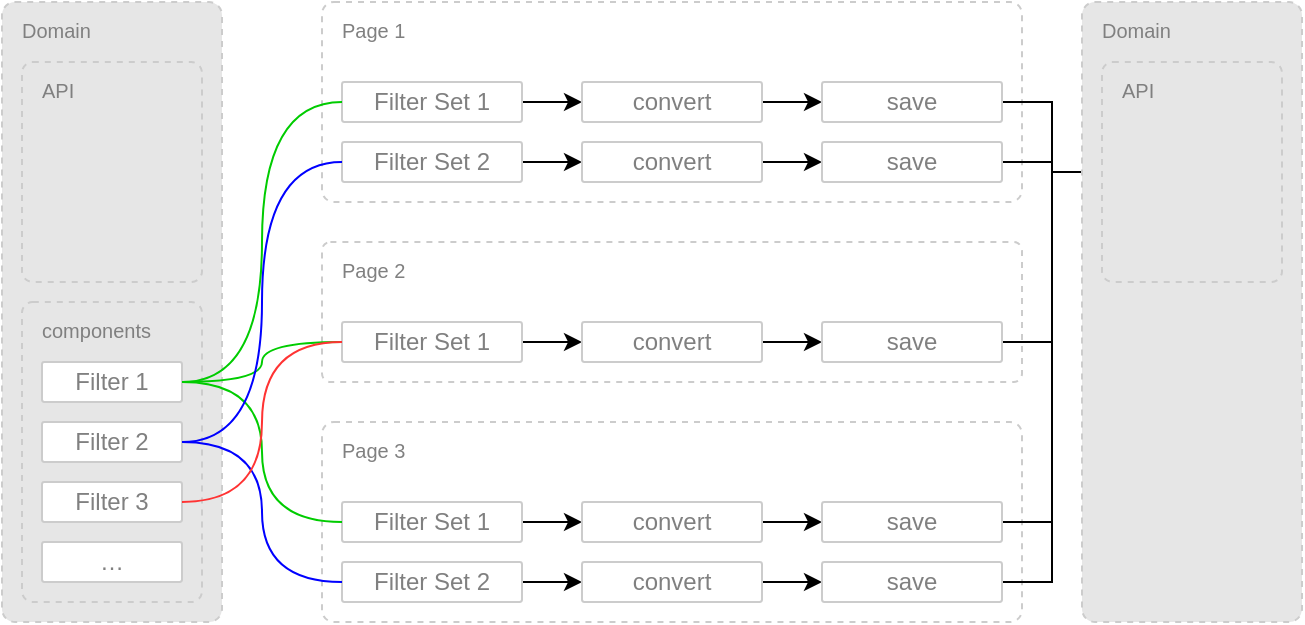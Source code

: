 <mxfile version="26.0.6">
  <diagram name="Page-1" id="ldurma7DL06uY25wETrp">
    <mxGraphModel dx="1078" dy="1850" grid="1" gridSize="10" guides="1" tooltips="1" connect="1" arrows="1" fold="1" page="1" pageScale="1" pageWidth="850" pageHeight="1100" math="0" shadow="0">
      <root>
        <mxCell id="0" />
        <mxCell id="1" parent="0" />
        <mxCell id="REy8N1wRO_hQXgHdiolt-44" value="Domain" style="rounded=1;whiteSpace=wrap;html=1;align=left;verticalAlign=top;spacingLeft=8;fontColor=#808080;strokeColor=#CCCCCC;dashed=1;spacingTop=2;arcSize=6;fillColor=#E6E6E6;fontSize=10;" vertex="1" parent="1">
          <mxGeometry x="80" y="-240" width="110" height="310" as="geometry" />
        </mxCell>
        <mxCell id="REy8N1wRO_hQXgHdiolt-92" value="components" style="rounded=1;whiteSpace=wrap;html=1;align=left;verticalAlign=top;spacingLeft=8;fontColor=#808080;strokeColor=#CCCCCC;dashed=1;spacingTop=2;arcSize=6;fillColor=#E6E6E6;fontSize=10;" vertex="1" parent="1">
          <mxGeometry x="90" y="-90" width="90" height="150" as="geometry" />
        </mxCell>
        <mxCell id="REy8N1wRO_hQXgHdiolt-45" value="Filter 1" style="rounded=1;whiteSpace=wrap;html=1;align=center;verticalAlign=middle;spacingLeft=0;fontColor=#808080;strokeColor=#CCCCCC;spacingTop=0;arcSize=6;fontStyle=0" vertex="1" parent="1">
          <mxGeometry x="100" y="-60" width="70" height="20" as="geometry" />
        </mxCell>
        <mxCell id="REy8N1wRO_hQXgHdiolt-46" value="Filter 2" style="rounded=1;whiteSpace=wrap;html=1;align=center;verticalAlign=middle;spacingLeft=0;fontColor=#808080;strokeColor=#CCCCCC;spacingTop=0;arcSize=6;fontStyle=0" vertex="1" parent="1">
          <mxGeometry x="100" y="-30" width="70" height="20" as="geometry" />
        </mxCell>
        <mxCell id="REy8N1wRO_hQXgHdiolt-47" value="Filter 3" style="rounded=1;whiteSpace=wrap;html=1;align=center;verticalAlign=middle;spacingLeft=0;fontColor=#808080;strokeColor=#CCCCCC;spacingTop=0;arcSize=6;fontStyle=0" vertex="1" parent="1">
          <mxGeometry x="100" width="70" height="20" as="geometry" />
        </mxCell>
        <mxCell id="REy8N1wRO_hQXgHdiolt-48" value="…" style="rounded=1;whiteSpace=wrap;html=1;align=center;verticalAlign=middle;spacingLeft=0;fontColor=#808080;strokeColor=#CCCCCC;spacingTop=0;arcSize=6;fontStyle=0" vertex="1" parent="1">
          <mxGeometry x="100" y="30" width="70" height="20" as="geometry" />
        </mxCell>
        <mxCell id="REy8N1wRO_hQXgHdiolt-49" value="Page 1" style="rounded=1;whiteSpace=wrap;html=1;align=left;verticalAlign=top;spacingLeft=8;fontColor=#808080;strokeColor=#CCCCCC;dashed=1;spacingTop=2;arcSize=6;fontStyle=0;fontSize=10;" vertex="1" parent="1">
          <mxGeometry x="240" y="-240" width="350" height="100" as="geometry" />
        </mxCell>
        <mxCell id="REy8N1wRO_hQXgHdiolt-52" style="edgeStyle=orthogonalEdgeStyle;rounded=0;orthogonalLoop=1;jettySize=auto;html=1;" edge="1" parent="1" source="REy8N1wRO_hQXgHdiolt-50" target="REy8N1wRO_hQXgHdiolt-51">
          <mxGeometry relative="1" as="geometry" />
        </mxCell>
        <mxCell id="REy8N1wRO_hQXgHdiolt-50" value="Filter Set 1" style="rounded=1;whiteSpace=wrap;html=1;align=center;verticalAlign=middle;spacingLeft=0;fontColor=#808080;strokeColor=#CCCCCC;spacingTop=0;arcSize=6;fontStyle=0" vertex="1" parent="1">
          <mxGeometry x="250" y="-200" width="90" height="20" as="geometry" />
        </mxCell>
        <mxCell id="REy8N1wRO_hQXgHdiolt-54" style="edgeStyle=orthogonalEdgeStyle;rounded=0;orthogonalLoop=1;jettySize=auto;html=1;" edge="1" parent="1" source="REy8N1wRO_hQXgHdiolt-51" target="REy8N1wRO_hQXgHdiolt-53">
          <mxGeometry relative="1" as="geometry" />
        </mxCell>
        <mxCell id="REy8N1wRO_hQXgHdiolt-51" value="convert" style="rounded=1;whiteSpace=wrap;html=1;align=center;verticalAlign=middle;spacingLeft=0;fontColor=#808080;strokeColor=#CCCCCC;spacingTop=0;arcSize=6;fontStyle=0" vertex="1" parent="1">
          <mxGeometry x="370" y="-200" width="90" height="20" as="geometry" />
        </mxCell>
        <mxCell id="REy8N1wRO_hQXgHdiolt-95" style="edgeStyle=orthogonalEdgeStyle;rounded=0;orthogonalLoop=1;jettySize=auto;html=1;" edge="1" parent="1" source="REy8N1wRO_hQXgHdiolt-53" target="REy8N1wRO_hQXgHdiolt-94">
          <mxGeometry relative="1" as="geometry" />
        </mxCell>
        <mxCell id="REy8N1wRO_hQXgHdiolt-53" value="save" style="rounded=1;whiteSpace=wrap;html=1;align=center;verticalAlign=middle;spacingLeft=0;fontColor=#808080;strokeColor=#CCCCCC;spacingTop=0;arcSize=6;fontStyle=0" vertex="1" parent="1">
          <mxGeometry x="490" y="-200" width="90" height="20" as="geometry" />
        </mxCell>
        <mxCell id="REy8N1wRO_hQXgHdiolt-55" style="edgeStyle=orthogonalEdgeStyle;rounded=0;orthogonalLoop=1;jettySize=auto;html=1;" edge="1" parent="1" source="REy8N1wRO_hQXgHdiolt-56" target="REy8N1wRO_hQXgHdiolt-58">
          <mxGeometry relative="1" as="geometry" />
        </mxCell>
        <mxCell id="REy8N1wRO_hQXgHdiolt-56" value="Filter Set 2" style="rounded=1;whiteSpace=wrap;html=1;align=center;verticalAlign=middle;spacingLeft=0;fontColor=#808080;strokeColor=#CCCCCC;spacingTop=0;arcSize=6;fontStyle=0" vertex="1" parent="1">
          <mxGeometry x="250" y="-170" width="90" height="20" as="geometry" />
        </mxCell>
        <mxCell id="REy8N1wRO_hQXgHdiolt-57" style="edgeStyle=orthogonalEdgeStyle;rounded=0;orthogonalLoop=1;jettySize=auto;html=1;" edge="1" parent="1" source="REy8N1wRO_hQXgHdiolt-58" target="REy8N1wRO_hQXgHdiolt-59">
          <mxGeometry relative="1" as="geometry" />
        </mxCell>
        <mxCell id="REy8N1wRO_hQXgHdiolt-58" value="convert" style="rounded=1;whiteSpace=wrap;html=1;align=center;verticalAlign=middle;spacingLeft=0;fontColor=#808080;strokeColor=#CCCCCC;spacingTop=0;arcSize=6;fontStyle=0" vertex="1" parent="1">
          <mxGeometry x="370" y="-170" width="90" height="20" as="geometry" />
        </mxCell>
        <mxCell id="REy8N1wRO_hQXgHdiolt-96" style="edgeStyle=orthogonalEdgeStyle;rounded=0;orthogonalLoop=1;jettySize=auto;html=1;" edge="1" parent="1" source="REy8N1wRO_hQXgHdiolt-59" target="REy8N1wRO_hQXgHdiolt-94">
          <mxGeometry relative="1" as="geometry" />
        </mxCell>
        <mxCell id="REy8N1wRO_hQXgHdiolt-59" value="save" style="rounded=1;whiteSpace=wrap;html=1;align=center;verticalAlign=middle;spacingLeft=0;fontColor=#808080;strokeColor=#CCCCCC;spacingTop=0;arcSize=6;fontStyle=0" vertex="1" parent="1">
          <mxGeometry x="490" y="-170" width="90" height="20" as="geometry" />
        </mxCell>
        <mxCell id="REy8N1wRO_hQXgHdiolt-60" value="Page 2" style="rounded=1;whiteSpace=wrap;html=1;align=left;verticalAlign=top;spacingLeft=8;fontColor=#808080;strokeColor=#CCCCCC;dashed=1;spacingTop=2;arcSize=6;fontStyle=0;fontSize=10;" vertex="1" parent="1">
          <mxGeometry x="240" y="-120" width="350" height="70" as="geometry" />
        </mxCell>
        <mxCell id="REy8N1wRO_hQXgHdiolt-61" style="edgeStyle=orthogonalEdgeStyle;rounded=0;orthogonalLoop=1;jettySize=auto;html=1;" edge="1" parent="1" source="REy8N1wRO_hQXgHdiolt-62" target="REy8N1wRO_hQXgHdiolt-64">
          <mxGeometry relative="1" as="geometry" />
        </mxCell>
        <mxCell id="REy8N1wRO_hQXgHdiolt-62" value="Filter Set 1" style="rounded=1;whiteSpace=wrap;html=1;align=center;verticalAlign=middle;spacingLeft=0;fontColor=#808080;strokeColor=#CCCCCC;spacingTop=0;arcSize=6;fontStyle=0" vertex="1" parent="1">
          <mxGeometry x="250" y="-80" width="90" height="20" as="geometry" />
        </mxCell>
        <mxCell id="REy8N1wRO_hQXgHdiolt-63" style="edgeStyle=orthogonalEdgeStyle;rounded=0;orthogonalLoop=1;jettySize=auto;html=1;" edge="1" parent="1" source="REy8N1wRO_hQXgHdiolt-64" target="REy8N1wRO_hQXgHdiolt-65">
          <mxGeometry relative="1" as="geometry" />
        </mxCell>
        <mxCell id="REy8N1wRO_hQXgHdiolt-64" value="convert" style="rounded=1;whiteSpace=wrap;html=1;align=center;verticalAlign=middle;spacingLeft=0;fontColor=#808080;strokeColor=#CCCCCC;spacingTop=0;arcSize=6;fontStyle=0" vertex="1" parent="1">
          <mxGeometry x="370" y="-80" width="90" height="20" as="geometry" />
        </mxCell>
        <mxCell id="REy8N1wRO_hQXgHdiolt-97" style="edgeStyle=orthogonalEdgeStyle;rounded=0;orthogonalLoop=1;jettySize=auto;html=1;entryX=0;entryY=0.5;entryDx=0;entryDy=0;" edge="1" parent="1" source="REy8N1wRO_hQXgHdiolt-65" target="REy8N1wRO_hQXgHdiolt-94">
          <mxGeometry relative="1" as="geometry" />
        </mxCell>
        <mxCell id="REy8N1wRO_hQXgHdiolt-65" value="save" style="rounded=1;whiteSpace=wrap;html=1;align=center;verticalAlign=middle;spacingLeft=0;fontColor=#808080;strokeColor=#CCCCCC;spacingTop=0;arcSize=6;fontStyle=0" vertex="1" parent="1">
          <mxGeometry x="490" y="-80" width="90" height="20" as="geometry" />
        </mxCell>
        <mxCell id="REy8N1wRO_hQXgHdiolt-71" value="Page 3" style="rounded=1;whiteSpace=wrap;html=1;align=left;verticalAlign=top;spacingLeft=8;fontColor=#808080;strokeColor=#CCCCCC;dashed=1;spacingTop=2;arcSize=6;fontStyle=0;fontSize=10;" vertex="1" parent="1">
          <mxGeometry x="240" y="-30" width="350" height="100" as="geometry" />
        </mxCell>
        <mxCell id="REy8N1wRO_hQXgHdiolt-72" style="edgeStyle=orthogonalEdgeStyle;rounded=0;orthogonalLoop=1;jettySize=auto;html=1;" edge="1" parent="1" source="REy8N1wRO_hQXgHdiolt-73" target="REy8N1wRO_hQXgHdiolt-75">
          <mxGeometry relative="1" as="geometry" />
        </mxCell>
        <mxCell id="REy8N1wRO_hQXgHdiolt-73" value="Filter Set 1" style="rounded=1;whiteSpace=wrap;html=1;align=center;verticalAlign=middle;spacingLeft=0;fontColor=#808080;strokeColor=#CCCCCC;spacingTop=0;arcSize=6;fontStyle=0" vertex="1" parent="1">
          <mxGeometry x="250" y="10" width="90" height="20" as="geometry" />
        </mxCell>
        <mxCell id="REy8N1wRO_hQXgHdiolt-74" style="edgeStyle=orthogonalEdgeStyle;rounded=0;orthogonalLoop=1;jettySize=auto;html=1;" edge="1" parent="1" source="REy8N1wRO_hQXgHdiolt-75" target="REy8N1wRO_hQXgHdiolt-76">
          <mxGeometry relative="1" as="geometry" />
        </mxCell>
        <mxCell id="REy8N1wRO_hQXgHdiolt-75" value="convert" style="rounded=1;whiteSpace=wrap;html=1;align=center;verticalAlign=middle;spacingLeft=0;fontColor=#808080;strokeColor=#CCCCCC;spacingTop=0;arcSize=6;fontStyle=0" vertex="1" parent="1">
          <mxGeometry x="370" y="10" width="90" height="20" as="geometry" />
        </mxCell>
        <mxCell id="REy8N1wRO_hQXgHdiolt-98" style="edgeStyle=orthogonalEdgeStyle;rounded=0;orthogonalLoop=1;jettySize=auto;html=1;entryX=0;entryY=0.5;entryDx=0;entryDy=0;" edge="1" parent="1" source="REy8N1wRO_hQXgHdiolt-76" target="REy8N1wRO_hQXgHdiolt-94">
          <mxGeometry relative="1" as="geometry" />
        </mxCell>
        <mxCell id="REy8N1wRO_hQXgHdiolt-76" value="save" style="rounded=1;whiteSpace=wrap;html=1;align=center;verticalAlign=middle;spacingLeft=0;fontColor=#808080;strokeColor=#CCCCCC;spacingTop=0;arcSize=6;fontStyle=0" vertex="1" parent="1">
          <mxGeometry x="490" y="10" width="90" height="20" as="geometry" />
        </mxCell>
        <mxCell id="REy8N1wRO_hQXgHdiolt-77" style="edgeStyle=orthogonalEdgeStyle;rounded=0;orthogonalLoop=1;jettySize=auto;html=1;" edge="1" parent="1" source="REy8N1wRO_hQXgHdiolt-78" target="REy8N1wRO_hQXgHdiolt-80">
          <mxGeometry relative="1" as="geometry" />
        </mxCell>
        <mxCell id="REy8N1wRO_hQXgHdiolt-78" value="Filter Set 2" style="rounded=1;whiteSpace=wrap;html=1;align=center;verticalAlign=middle;spacingLeft=0;fontColor=#808080;strokeColor=#CCCCCC;spacingTop=0;arcSize=6;fontStyle=0" vertex="1" parent="1">
          <mxGeometry x="250" y="40" width="90" height="20" as="geometry" />
        </mxCell>
        <mxCell id="REy8N1wRO_hQXgHdiolt-79" style="edgeStyle=orthogonalEdgeStyle;rounded=0;orthogonalLoop=1;jettySize=auto;html=1;" edge="1" parent="1" source="REy8N1wRO_hQXgHdiolt-80" target="REy8N1wRO_hQXgHdiolt-81">
          <mxGeometry relative="1" as="geometry" />
        </mxCell>
        <mxCell id="REy8N1wRO_hQXgHdiolt-80" value="convert" style="rounded=1;whiteSpace=wrap;html=1;align=center;verticalAlign=middle;spacingLeft=0;fontColor=#808080;strokeColor=#CCCCCC;spacingTop=0;arcSize=6;fontStyle=0" vertex="1" parent="1">
          <mxGeometry x="370" y="40" width="90" height="20" as="geometry" />
        </mxCell>
        <mxCell id="REy8N1wRO_hQXgHdiolt-99" style="edgeStyle=orthogonalEdgeStyle;rounded=0;orthogonalLoop=1;jettySize=auto;html=1;entryX=0;entryY=0.5;entryDx=0;entryDy=0;" edge="1" parent="1" source="REy8N1wRO_hQXgHdiolt-81" target="REy8N1wRO_hQXgHdiolt-94">
          <mxGeometry relative="1" as="geometry" />
        </mxCell>
        <mxCell id="REy8N1wRO_hQXgHdiolt-81" value="save" style="rounded=1;whiteSpace=wrap;html=1;align=center;verticalAlign=middle;spacingLeft=0;fontColor=#808080;strokeColor=#CCCCCC;spacingTop=0;arcSize=6;fontStyle=0" vertex="1" parent="1">
          <mxGeometry x="490" y="40" width="90" height="20" as="geometry" />
        </mxCell>
        <mxCell id="REy8N1wRO_hQXgHdiolt-82" style="edgeStyle=orthogonalEdgeStyle;rounded=0;orthogonalLoop=1;jettySize=auto;html=1;entryX=0;entryY=0.5;entryDx=0;entryDy=0;fontColor=#00CC00;strokeColor=#00CC00;curved=1;endArrow=none;endFill=0;" edge="1" parent="1" source="REy8N1wRO_hQXgHdiolt-45" target="REy8N1wRO_hQXgHdiolt-50">
          <mxGeometry relative="1" as="geometry" />
        </mxCell>
        <mxCell id="REy8N1wRO_hQXgHdiolt-84" style="edgeStyle=orthogonalEdgeStyle;rounded=0;orthogonalLoop=1;jettySize=auto;html=1;fontColor=#00CC00;strokeColor=#00CC00;curved=1;endArrow=none;endFill=0;" edge="1" parent="1" source="REy8N1wRO_hQXgHdiolt-45" target="REy8N1wRO_hQXgHdiolt-62">
          <mxGeometry relative="1" as="geometry">
            <mxPoint x="190" y="-60" as="sourcePoint" />
            <mxPoint x="260" y="-180" as="targetPoint" />
          </mxGeometry>
        </mxCell>
        <mxCell id="REy8N1wRO_hQXgHdiolt-85" style="edgeStyle=orthogonalEdgeStyle;rounded=0;orthogonalLoop=1;jettySize=auto;html=1;fontColor=#00CC00;strokeColor=#00CC00;curved=1;endArrow=none;endFill=0;entryX=0;entryY=0.5;entryDx=0;entryDy=0;" edge="1" parent="1" source="REy8N1wRO_hQXgHdiolt-45" target="REy8N1wRO_hQXgHdiolt-73">
          <mxGeometry relative="1" as="geometry">
            <mxPoint x="190" y="-60" as="sourcePoint" />
            <mxPoint x="260" y="-60" as="targetPoint" />
          </mxGeometry>
        </mxCell>
        <mxCell id="REy8N1wRO_hQXgHdiolt-87" style="edgeStyle=orthogonalEdgeStyle;rounded=0;orthogonalLoop=1;jettySize=auto;html=1;entryX=0;entryY=0.5;entryDx=0;entryDy=0;fontColor=#00CC00;strokeColor=#0000FF;curved=1;endArrow=none;endFill=0;exitX=1;exitY=0.5;exitDx=0;exitDy=0;" edge="1" parent="1" source="REy8N1wRO_hQXgHdiolt-46" target="REy8N1wRO_hQXgHdiolt-56">
          <mxGeometry relative="1" as="geometry">
            <mxPoint x="190" y="-60" as="sourcePoint" />
            <mxPoint x="260" y="-180" as="targetPoint" />
          </mxGeometry>
        </mxCell>
        <mxCell id="REy8N1wRO_hQXgHdiolt-88" style="edgeStyle=orthogonalEdgeStyle;rounded=0;orthogonalLoop=1;jettySize=auto;html=1;entryX=0;entryY=0.5;entryDx=0;entryDy=0;fontColor=#00CC00;strokeColor=#0000FF;curved=1;endArrow=none;endFill=0;exitX=1;exitY=0.5;exitDx=0;exitDy=0;" edge="1" parent="1" source="REy8N1wRO_hQXgHdiolt-46" target="REy8N1wRO_hQXgHdiolt-78">
          <mxGeometry relative="1" as="geometry">
            <mxPoint x="190" y="-30" as="sourcePoint" />
            <mxPoint x="260" y="-150" as="targetPoint" />
          </mxGeometry>
        </mxCell>
        <mxCell id="REy8N1wRO_hQXgHdiolt-89" style="edgeStyle=orthogonalEdgeStyle;rounded=0;orthogonalLoop=1;jettySize=auto;html=1;entryX=0;entryY=0.5;entryDx=0;entryDy=0;fontColor=#00CC00;strokeColor=#FF3333;curved=1;endArrow=none;endFill=0;exitX=1;exitY=0.5;exitDx=0;exitDy=0;" edge="1" parent="1" source="REy8N1wRO_hQXgHdiolt-47" target="REy8N1wRO_hQXgHdiolt-62">
          <mxGeometry relative="1" as="geometry">
            <mxPoint x="190" y="-30" as="sourcePoint" />
            <mxPoint x="260" y="60" as="targetPoint" />
          </mxGeometry>
        </mxCell>
        <mxCell id="REy8N1wRO_hQXgHdiolt-91" value="Domain" style="rounded=1;whiteSpace=wrap;html=1;align=left;verticalAlign=top;spacingLeft=8;fontColor=#808080;strokeColor=#CCCCCC;dashed=1;spacingTop=2;arcSize=6;fillColor=#E6E6E6;fontSize=10;" vertex="1" parent="1">
          <mxGeometry x="620" y="-240" width="110" height="310" as="geometry" />
        </mxCell>
        <mxCell id="REy8N1wRO_hQXgHdiolt-93" value="API" style="rounded=1;whiteSpace=wrap;html=1;align=left;verticalAlign=top;spacingLeft=8;fontColor=#808080;strokeColor=#CCCCCC;dashed=1;spacingTop=2;arcSize=6;fillColor=#E6E6E6;fontSize=10;" vertex="1" parent="1">
          <mxGeometry x="90" y="-210" width="90" height="110" as="geometry" />
        </mxCell>
        <mxCell id="REy8N1wRO_hQXgHdiolt-94" value="API" style="rounded=1;whiteSpace=wrap;html=1;align=left;verticalAlign=top;spacingLeft=8;fontColor=#808080;strokeColor=#CCCCCC;dashed=1;spacingTop=2;arcSize=6;fillColor=#E6E6E6;fontSize=10;" vertex="1" parent="1">
          <mxGeometry x="630" y="-210" width="90" height="110" as="geometry" />
        </mxCell>
      </root>
    </mxGraphModel>
  </diagram>
</mxfile>
